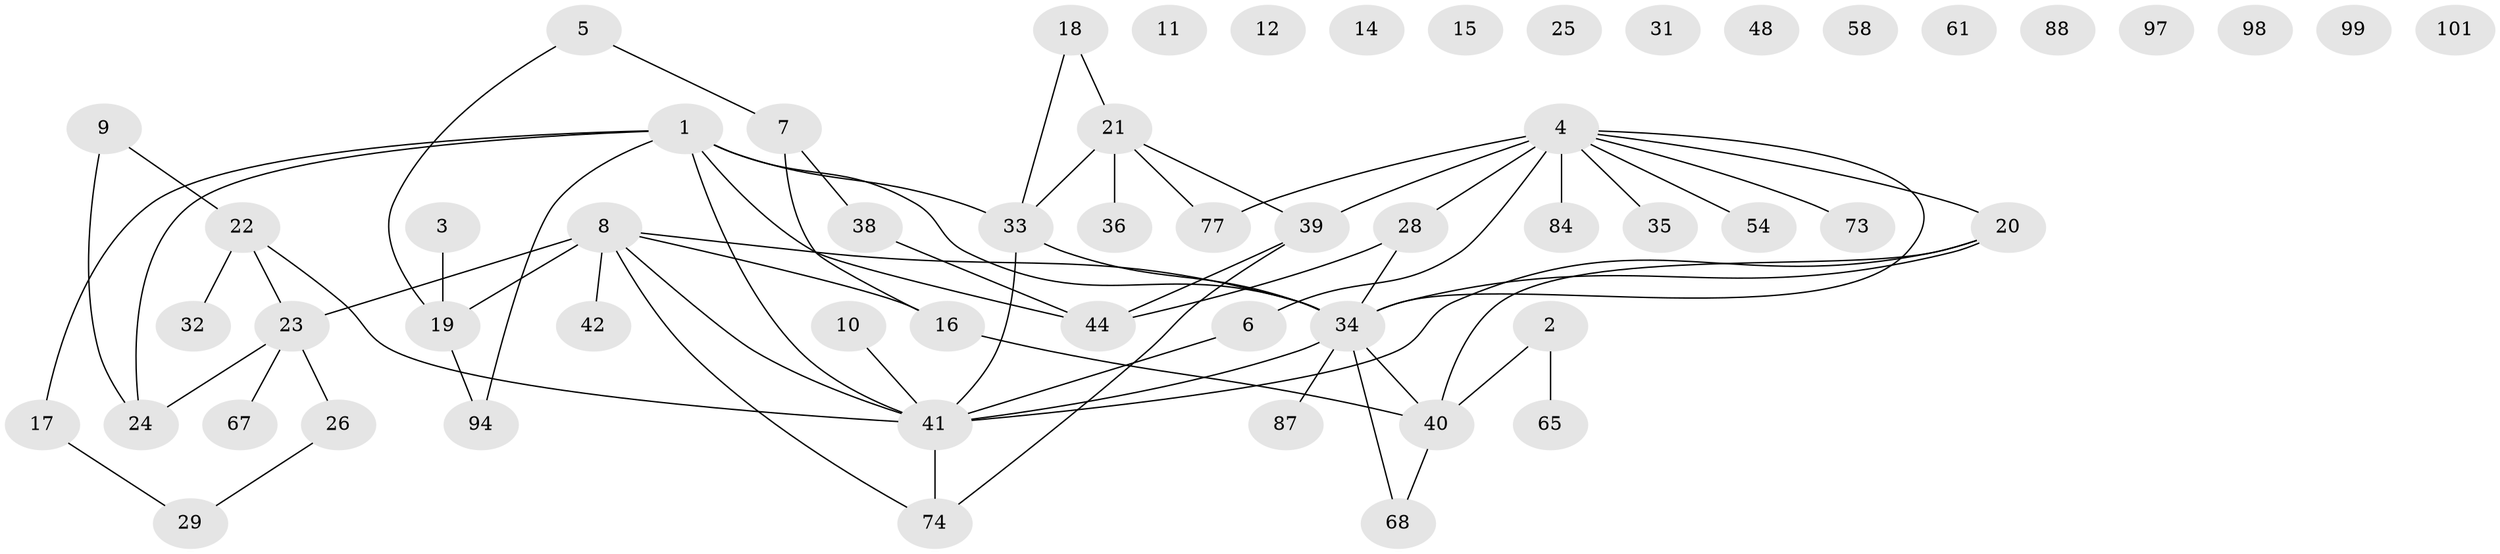 // original degree distribution, {6: 0.02608695652173913, 2: 0.28695652173913044, 1: 0.20869565217391303, 3: 0.1826086956521739, 0: 0.10434782608695652, 5: 0.06086956521739131, 4: 0.13043478260869565}
// Generated by graph-tools (version 1.1) at 2025/16/03/04/25 18:16:25]
// undirected, 57 vertices, 67 edges
graph export_dot {
graph [start="1"]
  node [color=gray90,style=filled];
  1 [super="+62+30"];
  2;
  3;
  4 [super="+80"];
  5;
  6;
  7;
  8 [super="+53"];
  9 [super="+50"];
  10 [super="+37+104"];
  11 [super="+13"];
  12;
  14;
  15 [super="+109"];
  16 [super="+57+66"];
  17 [super="+105"];
  18;
  19 [super="+106"];
  20 [super="+27"];
  21 [super="+43"];
  22 [super="+46"];
  23 [super="+70"];
  24 [super="+72"];
  25;
  26 [super="+60"];
  28 [super="+108+81"];
  29 [super="+52"];
  31;
  32;
  33 [super="+100"];
  34 [super="+112+47"];
  35;
  36;
  38;
  39 [super="+75"];
  40 [super="+76"];
  41 [super="+78+51"];
  42;
  44 [super="+45"];
  48;
  54;
  58;
  61;
  65;
  67;
  68 [super="+110"];
  73;
  74;
  77;
  84 [super="+86"];
  87;
  88;
  94;
  97;
  98;
  99;
  101;
  1 -- 24;
  1 -- 41 [weight=2];
  1 -- 34;
  1 -- 17;
  1 -- 44;
  1 -- 33;
  1 -- 94;
  2 -- 40;
  2 -- 65;
  3 -- 19;
  4 -- 35;
  4 -- 6;
  4 -- 39;
  4 -- 73;
  4 -- 77;
  4 -- 20;
  4 -- 84;
  4 -- 54;
  4 -- 28 [weight=2];
  4 -- 34;
  5 -- 7;
  5 -- 19;
  6 -- 41;
  7 -- 16;
  7 -- 38;
  8 -- 19;
  8 -- 74;
  8 -- 23;
  8 -- 41;
  8 -- 42 [weight=2];
  8 -- 34;
  8 -- 16;
  9 -- 22;
  9 -- 24;
  10 -- 41;
  16 -- 40 [weight=2];
  17 -- 29;
  18 -- 21;
  18 -- 33;
  19 -- 94;
  20 -- 40;
  20 -- 41;
  20 -- 34 [weight=2];
  21 -- 77;
  21 -- 33;
  21 -- 36;
  21 -- 39;
  22 -- 41;
  22 -- 23;
  22 -- 32;
  23 -- 67;
  23 -- 24;
  23 -- 26;
  26 -- 29;
  28 -- 44;
  28 -- 34;
  33 -- 41;
  33 -- 34;
  34 -- 87 [weight=2];
  34 -- 40;
  34 -- 68;
  34 -- 41 [weight=2];
  38 -- 44;
  39 -- 74;
  39 -- 44;
  40 -- 68;
  41 -- 74;
}
